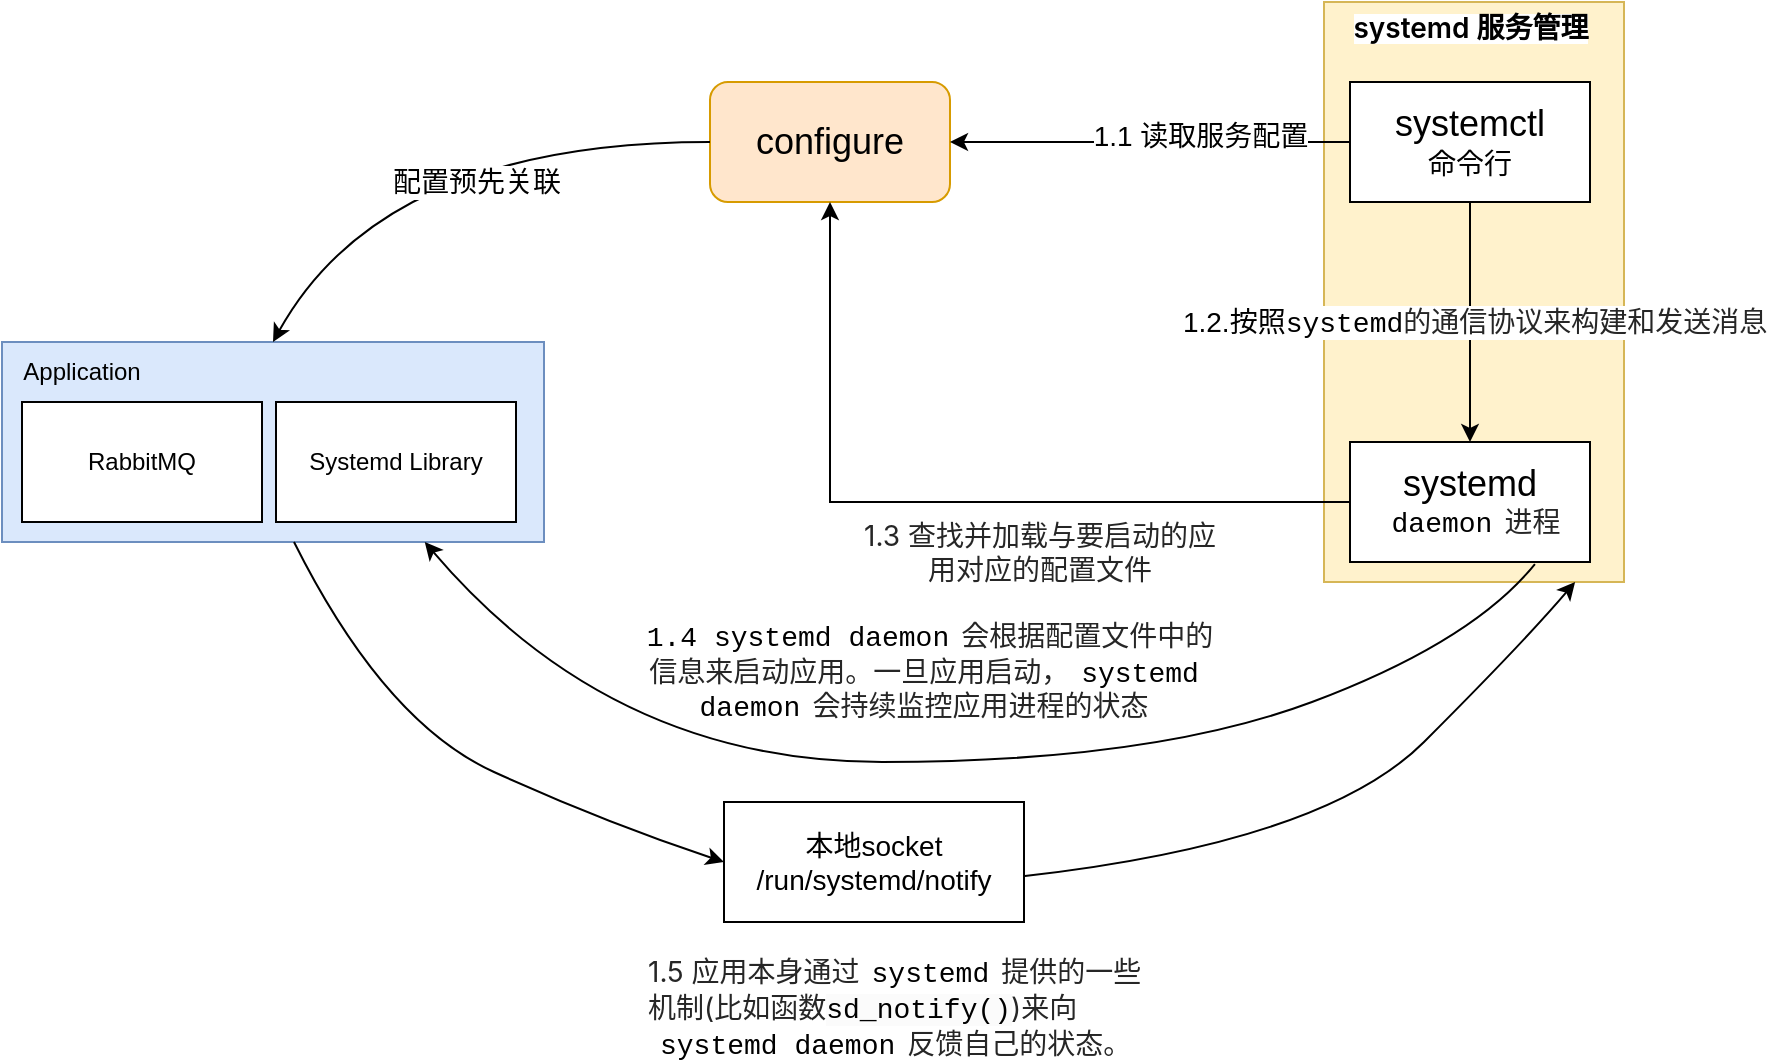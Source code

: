 <mxfile version="26.0.6">
  <diagram name="第 1 页" id="HoKP_vbM25ogzjFkeZG_">
    <mxGraphModel dx="2069" dy="769" grid="1" gridSize="10" guides="1" tooltips="1" connect="1" arrows="1" fold="1" page="1" pageScale="1" pageWidth="827" pageHeight="1169" math="0" shadow="0">
      <root>
        <mxCell id="0" />
        <mxCell id="1" parent="0" />
        <mxCell id="aXUyLuBlfdVFDVXeSQcr-8" value="" style="rounded=0;whiteSpace=wrap;html=1;fillColor=#fff2cc;strokeColor=#d6b656;" vertex="1" parent="1">
          <mxGeometry x="270" y="70" width="150" height="290" as="geometry" />
        </mxCell>
        <mxCell id="fNBpvGHN1iZ3Em6MJ2G6-1" value="&lt;font style=&quot;font-size: 18px;&quot;&gt;systemctl&lt;/font&gt;&lt;div&gt;&lt;font style=&quot;font-size: 14px;&quot;&gt;命令行&lt;/font&gt;&lt;/div&gt;" style="rounded=0;whiteSpace=wrap;html=1;" parent="1" vertex="1">
          <mxGeometry x="283" y="110" width="120" height="60" as="geometry" />
        </mxCell>
        <mxCell id="fNBpvGHN1iZ3Em6MJ2G6-2" value="&lt;font style=&quot;font-size: 18px;&quot;&gt;systemd&lt;/font&gt;&lt;div&gt;&lt;font style=&quot;font-size: 14px;&quot;&gt;&lt;code style=&quot;-webkit-font-smoothing: antialiased; box-sizing: border-box; -webkit-tap-highlight-color: rgba(0, 0, 0, 0); background: var(--color-inline-code-background); border-radius: 4px; color: initial; margin: 0px 2px; font-family: Menlo, Monaco, Consolas, &amp;quot;Courier New&amp;quot;, monospace; padding: 2px 4px; overflow-anchor: auto; text-align: left;&quot;&gt;daemon&lt;/code&gt;&lt;span style=&quot;color: rgba(0, 0, 0, 0.85); font-family: Inter, -apple-system, &amp;quot;system-ui&amp;quot;, &amp;quot;Segoe UI&amp;quot;, &amp;quot;SF Pro SC&amp;quot;, &amp;quot;SF Pro Display&amp;quot;, &amp;quot;SF Pro Icons&amp;quot;, &amp;quot;PingFang SC&amp;quot;, &amp;quot;Hiragino Sans GB&amp;quot;, &amp;quot;Microsoft YaHei&amp;quot;, &amp;quot;Helvetica Neue&amp;quot;, Helvetica, Arial, sans-serif; text-align: left; background-color: rgb(255, 255, 255);&quot;&gt;进程&lt;/span&gt;&lt;/font&gt;&lt;/div&gt;" style="rounded=0;whiteSpace=wrap;html=1;" parent="1" vertex="1">
          <mxGeometry x="283" y="290" width="120" height="60" as="geometry" />
        </mxCell>
        <mxCell id="fNBpvGHN1iZ3Em6MJ2G6-3" value="" style="rounded=0;whiteSpace=wrap;html=1;fillColor=#dae8fc;strokeColor=#6c8ebf;" parent="1" vertex="1">
          <mxGeometry x="-391" y="240" width="271" height="100" as="geometry" />
        </mxCell>
        <mxCell id="fNBpvGHN1iZ3Em6MJ2G6-4" value="&lt;font style=&quot;font-size: 18px;&quot;&gt;configure&lt;/font&gt;" style="rounded=1;whiteSpace=wrap;html=1;fillColor=#ffe6cc;strokeColor=#d79b00;" parent="1" vertex="1">
          <mxGeometry x="-37" y="110" width="120" height="60" as="geometry" />
        </mxCell>
        <mxCell id="fNBpvGHN1iZ3Em6MJ2G6-5" value="" style="curved=1;endArrow=classic;html=1;rounded=0;exitX=0;exitY=0.5;exitDx=0;exitDy=0;entryX=0.5;entryY=0;entryDx=0;entryDy=0;" parent="1" source="fNBpvGHN1iZ3Em6MJ2G6-4" target="fNBpvGHN1iZ3Em6MJ2G6-3" edge="1">
          <mxGeometry width="50" height="50" relative="1" as="geometry">
            <mxPoint x="-157" y="170" as="sourcePoint" />
            <mxPoint x="-107" y="120" as="targetPoint" />
            <Array as="points">
              <mxPoint x="-200" y="140" />
            </Array>
          </mxGeometry>
        </mxCell>
        <mxCell id="fNBpvGHN1iZ3Em6MJ2G6-6" value="&lt;font style=&quot;font-size: 14px;&quot;&gt;配置预先关联&lt;/font&gt;" style="edgeLabel;html=1;align=center;verticalAlign=middle;resizable=0;points=[];" parent="fNBpvGHN1iZ3Em6MJ2G6-5" vertex="1" connectable="0">
          <mxGeometry x="-0.054" y="5" relative="1" as="geometry">
            <mxPoint x="14" y="15" as="offset" />
          </mxGeometry>
        </mxCell>
        <mxCell id="fNBpvGHN1iZ3Em6MJ2G6-7" value="" style="endArrow=classic;html=1;rounded=0;exitX=0;exitY=0.5;exitDx=0;exitDy=0;entryX=1;entryY=0.5;entryDx=0;entryDy=0;" parent="1" source="fNBpvGHN1iZ3Em6MJ2G6-1" target="fNBpvGHN1iZ3Em6MJ2G6-4" edge="1">
          <mxGeometry width="50" height="50" relative="1" as="geometry">
            <mxPoint x="-7" y="370" as="sourcePoint" />
            <mxPoint x="43" y="320" as="targetPoint" />
          </mxGeometry>
        </mxCell>
        <mxCell id="fNBpvGHN1iZ3Em6MJ2G6-8" value="&lt;font style=&quot;font-size: 14px;&quot;&gt;1.1 读取服务配置&lt;/font&gt;" style="edgeLabel;html=1;align=center;verticalAlign=middle;resizable=0;points=[];" parent="fNBpvGHN1iZ3Em6MJ2G6-7" vertex="1" connectable="0">
          <mxGeometry x="-0.249" y="-3" relative="1" as="geometry">
            <mxPoint as="offset" />
          </mxGeometry>
        </mxCell>
        <mxCell id="fNBpvGHN1iZ3Em6MJ2G6-9" value="" style="endArrow=classic;html=1;rounded=0;entryX=0.5;entryY=0;entryDx=0;entryDy=0;" parent="1" target="fNBpvGHN1iZ3Em6MJ2G6-2" edge="1">
          <mxGeometry width="50" height="50" relative="1" as="geometry">
            <mxPoint x="343" y="170" as="sourcePoint" />
            <mxPoint x="393" y="120" as="targetPoint" />
          </mxGeometry>
        </mxCell>
        <mxCell id="fNBpvGHN1iZ3Em6MJ2G6-10" value="&lt;font style=&quot;font-size: 14px;&quot;&gt;1.2.按照&lt;font face=&quot;Menlo, Monaco, Consolas, Courier New, monospace&quot;&gt;systemd&lt;/font&gt;&lt;span style=&quot;color: rgba(0, 0, 0, 0.85); font-family: Inter, -apple-system, &amp;quot;system-ui&amp;quot;, &amp;quot;Segoe UI&amp;quot;, &amp;quot;SF Pro SC&amp;quot;, &amp;quot;SF Pro Display&amp;quot;, &amp;quot;SF Pro Icons&amp;quot;, &amp;quot;PingFang SC&amp;quot;, &amp;quot;Hiragino Sans GB&amp;quot;, &amp;quot;Microsoft YaHei&amp;quot;, &amp;quot;Helvetica Neue&amp;quot;, Helvetica, Arial, sans-serif; text-align: left; text-wrap-mode: wrap;&quot;&gt;的通信协议来构建和发送消息&lt;/span&gt;&amp;nbsp;&lt;/font&gt;" style="edgeLabel;html=1;align=center;verticalAlign=middle;resizable=0;points=[];" parent="fNBpvGHN1iZ3Em6MJ2G6-9" vertex="1" connectable="0">
          <mxGeometry x="-0.132" y="4" relative="1" as="geometry">
            <mxPoint y="8" as="offset" />
          </mxGeometry>
        </mxCell>
        <mxCell id="UjmnYeG88OWWbZXPf4SQ-3" value="" style="endArrow=classic;html=1;rounded=0;exitX=0;exitY=0.5;exitDx=0;exitDy=0;entryX=0.5;entryY=1;entryDx=0;entryDy=0;" parent="1" source="fNBpvGHN1iZ3Em6MJ2G6-2" target="fNBpvGHN1iZ3Em6MJ2G6-4" edge="1">
          <mxGeometry width="50" height="50" relative="1" as="geometry">
            <mxPoint x="33" y="420" as="sourcePoint" />
            <mxPoint x="83" y="370" as="targetPoint" />
            <Array as="points">
              <mxPoint x="23" y="320" />
            </Array>
          </mxGeometry>
        </mxCell>
        <mxCell id="UjmnYeG88OWWbZXPf4SQ-8" value="&lt;font style=&quot;font-size: 14px;&quot;&gt;&lt;span style=&quot;color: rgba(0, 0, 0, 0.85); font-family: Inter, -apple-system, &amp;quot;system-ui&amp;quot;, &amp;quot;Segoe UI&amp;quot;, &amp;quot;SF Pro SC&amp;quot;, &amp;quot;SF Pro Display&amp;quot;, &amp;quot;SF Pro Icons&amp;quot;, &amp;quot;PingFang SC&amp;quot;, &amp;quot;Hiragino Sans GB&amp;quot;, &amp;quot;Microsoft YaHei&amp;quot;, &amp;quot;Helvetica Neue&amp;quot;, Helvetica, Arial, sans-serif; text-align: left;&quot;&gt;1.3 查找并加载与要启动&lt;/span&gt;&lt;span style=&quot;background-color: light-dark(rgb(255, 255, 255), rgb(18, 18, 18)); color: light-dark(rgba(0, 0, 0, 0.85), rgb(237, 237, 237)); font-family: Inter, -apple-system, &amp;quot;system-ui&amp;quot;, &amp;quot;Segoe UI&amp;quot;, &amp;quot;SF Pro SC&amp;quot;, &amp;quot;SF Pro Display&amp;quot;, &amp;quot;SF Pro Icons&amp;quot;, &amp;quot;PingFang SC&amp;quot;, &amp;quot;Hiragino Sans GB&amp;quot;, &amp;quot;Microsoft YaHei&amp;quot;, &amp;quot;Helvetica Neue&amp;quot;, Helvetica, Arial, sans-serif; text-align: left;&quot;&gt;的应用对应的配置文件&lt;/span&gt;&lt;/font&gt;&lt;div&gt;&lt;span style=&quot;background-color: rgb(255, 255, 255); color: rgba(0, 0, 0, 0.85); font-family: Inter, -apple-system, &amp;quot;system-ui&amp;quot;, &amp;quot;Segoe UI&amp;quot;, &amp;quot;SF Pro SC&amp;quot;, &amp;quot;SF Pro Display&amp;quot;, &amp;quot;SF Pro Icons&amp;quot;, &amp;quot;PingFang SC&amp;quot;, &amp;quot;Hiragino Sans GB&amp;quot;, &amp;quot;Microsoft YaHei&amp;quot;, &amp;quot;Helvetica Neue&amp;quot;, Helvetica, Arial, sans-serif; font-size: 16px; text-align: left;&quot;&gt;&lt;br&gt;&lt;/span&gt;&lt;/div&gt;" style="text;html=1;align=center;verticalAlign=middle;whiteSpace=wrap;rounded=0;" parent="1" vertex="1">
          <mxGeometry x="33" y="320" width="190" height="70" as="geometry" />
        </mxCell>
        <mxCell id="UjmnYeG88OWWbZXPf4SQ-10" value="&lt;font style=&quot;font-size: 14px;&quot;&gt;&lt;font style=&quot;&quot;&gt;&lt;font style=&quot;&quot;&gt;&lt;code style=&quot;-webkit-font-smoothing: antialiased; box-sizing: border-box; -webkit-tap-highlight-color: rgba(0, 0, 0, 0); background: var(--color-inline-code-background); border-radius: 4px; color: initial; margin: 0px 2px; font-family: Menlo, Monaco, Consolas, &amp;quot;Courier New&amp;quot;, monospace; padding: 2px 4px; overflow-anchor: auto; text-align: left;&quot;&gt;1.4 systemd daemon&lt;/code&gt;&lt;/font&gt;&lt;span style=&quot;color: rgba(0, 0, 0, 0.85); font-family: Inter, -apple-system, &amp;quot;system-ui&amp;quot;, &amp;quot;Segoe UI&amp;quot;, &amp;quot;SF Pro SC&amp;quot;, &amp;quot;SF Pro Display&amp;quot;, &amp;quot;SF Pro Icons&amp;quot;, &amp;quot;PingFang SC&amp;quot;, &amp;quot;Hiragino Sans GB&amp;quot;, &amp;quot;Microsoft YaHei&amp;quot;, &amp;quot;Helvetica Neue&amp;quot;, Helvetica, Arial, sans-serif; text-align: left; background-color: rgb(255, 255, 255);&quot;&gt;会根据配置文件中的信息来启动应用。&lt;/span&gt;&lt;/font&gt;&lt;span style=&quot;background-color: light-dark(rgb(255, 255, 255), rgb(18, 18, 18)); color: light-dark(rgba(0, 0, 0, 0.85), rgb(237, 237, 237)); font-family: Inter, -apple-system, &amp;quot;system-ui&amp;quot;, &amp;quot;Segoe UI&amp;quot;, &amp;quot;SF Pro SC&amp;quot;, &amp;quot;SF Pro Display&amp;quot;, &amp;quot;SF Pro Icons&amp;quot;, &amp;quot;PingFang SC&amp;quot;, &amp;quot;Hiragino Sans GB&amp;quot;, &amp;quot;Microsoft YaHei&amp;quot;, &amp;quot;Helvetica Neue&amp;quot;, Helvetica, Arial, sans-serif; text-align: left;&quot;&gt;一旦应用启动，&lt;/span&gt;&lt;code style=&quot;background: var(--color-inline-code-background); text-align: left; -webkit-font-smoothing: antialiased; box-sizing: border-box; -webkit-tap-highlight-color: rgba(0, 0, 0, 0); border-radius: 4px; color: initial; margin: 0px 2px; font-family: Menlo, Monaco, Consolas, &amp;quot;Courier New&amp;quot;, monospace; padding: 2px 4px; overflow-anchor: auto;&quot;&gt;systemd daemon&lt;/code&gt;&lt;span style=&quot;background-color: light-dark(rgb(255, 255, 255), rgb(18, 18, 18)); color: light-dark(rgba(0, 0, 0, 0.85), rgb(237, 237, 237)); font-family: Inter, -apple-system, &amp;quot;system-ui&amp;quot;, &amp;quot;Segoe UI&amp;quot;, &amp;quot;SF Pro SC&amp;quot;, &amp;quot;SF Pro Display&amp;quot;, &amp;quot;SF Pro Icons&amp;quot;, &amp;quot;PingFang SC&amp;quot;, &amp;quot;Hiragino Sans GB&amp;quot;, &amp;quot;Microsoft YaHei&amp;quot;, &amp;quot;Helvetica Neue&amp;quot;, Helvetica, Arial, sans-serif; text-align: left;&quot;&gt;会持续监控应用进程的状态&lt;/span&gt;&lt;/font&gt;" style="text;html=1;align=center;verticalAlign=middle;whiteSpace=wrap;rounded=0;" parent="1" vertex="1">
          <mxGeometry x="-80" y="370" width="300" height="70" as="geometry" />
        </mxCell>
        <mxCell id="UjmnYeG88OWWbZXPf4SQ-11" value="" style="curved=1;endArrow=classic;html=1;rounded=0;exitX=0.558;exitY=1.017;exitDx=0;exitDy=0;exitPerimeter=0;entryX=0.78;entryY=1;entryDx=0;entryDy=0;entryPerimeter=0;" parent="1" target="fNBpvGHN1iZ3Em6MJ2G6-3" edge="1">
          <mxGeometry width="50" height="50" relative="1" as="geometry">
            <mxPoint x="375.46" y="351.02" as="sourcePoint" />
            <mxPoint x="-230" y="340" as="targetPoint" />
            <Array as="points">
              <mxPoint x="344" y="390" />
              <mxPoint x="184" y="450" />
              <mxPoint x="-86" y="450" />
            </Array>
          </mxGeometry>
        </mxCell>
        <mxCell id="UjmnYeG88OWWbZXPf4SQ-12" value="&lt;font style=&quot;font-size: 14px;&quot;&gt;&lt;span style=&quot;color: rgba(0, 0, 0, 0.85); font-family: Inter, -apple-system, &amp;quot;system-ui&amp;quot;, &amp;quot;Segoe UI&amp;quot;, &amp;quot;SF Pro SC&amp;quot;, &amp;quot;SF Pro Display&amp;quot;, &amp;quot;SF Pro Icons&amp;quot;, &amp;quot;PingFang SC&amp;quot;, &amp;quot;Hiragino Sans GB&amp;quot;, &amp;quot;Microsoft YaHei&amp;quot;, &amp;quot;Helvetica Neue&amp;quot;, Helvetica, Arial, sans-serif; font-style: normal; font-variant-ligatures: normal; font-variant-caps: normal; font-weight: 400; letter-spacing: normal; orphans: 2; text-align: left; text-indent: 0px; text-transform: none; widows: 2; word-spacing: 0px; -webkit-text-stroke-width: 0px; white-space: normal; background-color: rgb(255, 255, 255); text-decoration-thickness: initial; text-decoration-style: initial; text-decoration-color: initial; float: none; display: inline !important;&quot;&gt;1.5 应用本身通过&lt;/span&gt;&lt;code style=&quot;-webkit-font-smoothing: antialiased; box-sizing: border-box; -webkit-tap-highlight-color: rgba(0, 0, 0, 0); background: var(--color-inline-code-background); border-radius: 4px; color: initial; margin: 0px 2px; font-family: Menlo, Monaco, Consolas, &amp;quot;Courier New&amp;quot;, monospace; padding: 2px 4px; overflow-anchor: auto; font-style: normal; font-variant-ligatures: normal; font-variant-caps: normal; font-weight: 400; letter-spacing: normal; orphans: 2; text-align: left; text-indent: 0px; text-transform: none; widows: 2; word-spacing: 0px; -webkit-text-stroke-width: 0px; white-space: normal; text-decoration-thickness: initial; text-decoration-style: initial; text-decoration-color: initial;&quot;&gt;systemd&lt;/code&gt;&lt;span style=&quot;color: rgba(0, 0, 0, 0.85); font-family: Inter, -apple-system, &amp;quot;system-ui&amp;quot;, &amp;quot;Segoe UI&amp;quot;, &amp;quot;SF Pro SC&amp;quot;, &amp;quot;SF Pro Display&amp;quot;, &amp;quot;SF Pro Icons&amp;quot;, &amp;quot;PingFang SC&amp;quot;, &amp;quot;Hiragino Sans GB&amp;quot;, &amp;quot;Microsoft YaHei&amp;quot;, &amp;quot;Helvetica Neue&amp;quot;, Helvetica, Arial, sans-serif; font-style: normal; font-variant-ligatures: normal; font-variant-caps: normal; font-weight: 400; letter-spacing: normal; orphans: 2; text-align: left; text-indent: 0px; text-transform: none; widows: 2; word-spacing: 0px; -webkit-text-stroke-width: 0px; white-space: normal; background-color: rgb(255, 255, 255); text-decoration-thickness: initial; text-decoration-style: initial; text-decoration-color: initial; float: none; display: inline !important;&quot;&gt;提供的一些机制(比如函数&lt;span style=&quot;color: rgb(0, 0, 0); font-family: Menlo, Monaco, Consolas, &amp;quot;Courier New&amp;quot;, monospace; background-color: rgb(251, 251, 251);&quot;&gt;sd_notify()&lt;/span&gt;)来向&lt;/span&gt;&lt;code style=&quot;-webkit-font-smoothing: antialiased; box-sizing: border-box; -webkit-tap-highlight-color: rgba(0, 0, 0, 0); background: var(--color-inline-code-background); border-radius: 4px; color: initial; margin: 0px 2px; font-family: Menlo, Monaco, Consolas, &amp;quot;Courier New&amp;quot;, monospace; padding: 2px 4px; overflow-anchor: auto; font-style: normal; font-variant-ligatures: normal; font-variant-caps: normal; font-weight: 400; letter-spacing: normal; orphans: 2; text-align: left; text-indent: 0px; text-transform: none; widows: 2; word-spacing: 0px; -webkit-text-stroke-width: 0px; white-space: normal; text-decoration-thickness: initial; text-decoration-style: initial; text-decoration-color: initial;&quot;&gt;systemd daemon&lt;/code&gt;&lt;span style=&quot;color: rgba(0, 0, 0, 0.85); font-family: Inter, -apple-system, &amp;quot;system-ui&amp;quot;, &amp;quot;Segoe UI&amp;quot;, &amp;quot;SF Pro SC&amp;quot;, &amp;quot;SF Pro Display&amp;quot;, &amp;quot;SF Pro Icons&amp;quot;, &amp;quot;PingFang SC&amp;quot;, &amp;quot;Hiragino Sans GB&amp;quot;, &amp;quot;Microsoft YaHei&amp;quot;, &amp;quot;Helvetica Neue&amp;quot;, Helvetica, Arial, sans-serif; font-style: normal; font-variant-ligatures: normal; font-variant-caps: normal; font-weight: 400; letter-spacing: normal; orphans: 2; text-align: left; text-indent: 0px; text-transform: none; widows: 2; word-spacing: 0px; -webkit-text-stroke-width: 0px; white-space: normal; background-color: rgb(255, 255, 255); text-decoration-thickness: initial; text-decoration-style: initial; text-decoration-color: initial; float: none; display: inline !important;&quot;&gt;反馈自己的状态。&lt;/span&gt;&lt;/font&gt;" style="text;whiteSpace=wrap;html=1;" parent="1" vertex="1">
          <mxGeometry x="-70" y="540" width="250" height="60" as="geometry" />
        </mxCell>
        <mxCell id="aXUyLuBlfdVFDVXeSQcr-5" value="RabbitMQ" style="rounded=0;whiteSpace=wrap;html=1;" vertex="1" parent="1">
          <mxGeometry x="-381" y="270" width="120" height="60" as="geometry" />
        </mxCell>
        <mxCell id="aXUyLuBlfdVFDVXeSQcr-6" value="Systemd Library" style="rounded=0;whiteSpace=wrap;html=1;" vertex="1" parent="1">
          <mxGeometry x="-254" y="270" width="120" height="60" as="geometry" />
        </mxCell>
        <mxCell id="aXUyLuBlfdVFDVXeSQcr-7" value="Application" style="text;html=1;align=center;verticalAlign=middle;whiteSpace=wrap;rounded=0;" vertex="1" parent="1">
          <mxGeometry x="-381" y="240" width="60" height="30" as="geometry" />
        </mxCell>
        <mxCell id="aXUyLuBlfdVFDVXeSQcr-9" value="&lt;span style=&quot;-webkit-font-smoothing: antialiased; box-sizing: border-box; -webkit-tap-highlight-color: rgba(0, 0, 0, 0); font-weight: 600; color: initial; line-height: var(--md-box-samantha-normal-text-line-height); overflow-anchor: auto; font-family: Inter, -apple-system, &amp;quot;system-ui&amp;quot;, &amp;quot;Segoe UI&amp;quot;, &amp;quot;SF Pro SC&amp;quot;, &amp;quot;SF Pro Display&amp;quot;, &amp;quot;SF Pro Icons&amp;quot;, &amp;quot;PingFang SC&amp;quot;, &amp;quot;Hiragino Sans GB&amp;quot;, &amp;quot;Microsoft YaHei&amp;quot;, &amp;quot;Helvetica Neue&amp;quot;, Helvetica, Arial, sans-serif; text-align: left; background-color: rgb(255, 255, 255);&quot;&gt;&lt;font style=&quot;font-size: 14px;&quot;&gt;systemd 服务管理&lt;/font&gt;&lt;/span&gt;" style="text;html=1;align=center;verticalAlign=middle;whiteSpace=wrap;rounded=0;" vertex="1" parent="1">
          <mxGeometry x="274.5" y="70" width="137" height="25" as="geometry" />
        </mxCell>
        <mxCell id="aXUyLuBlfdVFDVXeSQcr-11" value="本地socket&lt;div&gt;/run/systemd/notify&lt;/div&gt;" style="rounded=0;whiteSpace=wrap;html=1;fontSize=14;" vertex="1" parent="1">
          <mxGeometry x="-30" y="470" width="150" height="60" as="geometry" />
        </mxCell>
        <mxCell id="aXUyLuBlfdVFDVXeSQcr-12" value="" style="curved=1;endArrow=classic;html=1;rounded=0;entryX=0;entryY=0.5;entryDx=0;entryDy=0;" edge="1" parent="1" target="aXUyLuBlfdVFDVXeSQcr-11">
          <mxGeometry width="50" height="50" relative="1" as="geometry">
            <mxPoint x="-245" y="340" as="sourcePoint" />
            <mxPoint x="-320" y="470" as="targetPoint" />
            <Array as="points">
              <mxPoint x="-200" y="430" />
              <mxPoint x="-90" y="480" />
            </Array>
          </mxGeometry>
        </mxCell>
        <mxCell id="aXUyLuBlfdVFDVXeSQcr-13" value="" style="curved=1;endArrow=classic;html=1;rounded=0;exitX=1.003;exitY=0.617;exitDx=0;exitDy=0;exitPerimeter=0;entryX=0.837;entryY=1;entryDx=0;entryDy=0;entryPerimeter=0;" edge="1" parent="1" source="aXUyLuBlfdVFDVXeSQcr-11" target="aXUyLuBlfdVFDVXeSQcr-8">
          <mxGeometry width="50" height="50" relative="1" as="geometry">
            <mxPoint x="240" y="530" as="sourcePoint" />
            <mxPoint x="520" y="450" as="targetPoint" />
            <Array as="points">
              <mxPoint x="270" y="490" />
              <mxPoint x="370" y="390" />
            </Array>
          </mxGeometry>
        </mxCell>
      </root>
    </mxGraphModel>
  </diagram>
</mxfile>
